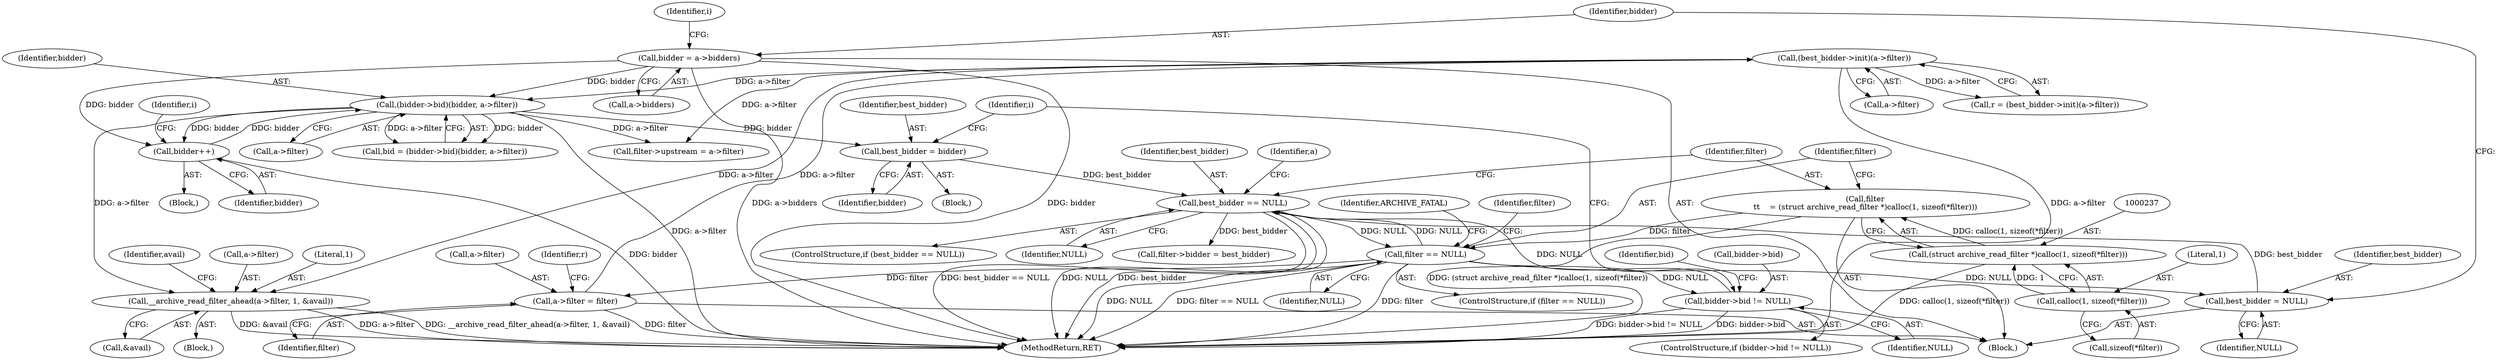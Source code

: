 digraph "0_libarchive_6e06b1c89dd0d16f74894eac4cfc1327a06ee4a0@API" {
"1000192" [label="(Call,__archive_read_filter_ahead(a->filter, 1, &avail))"];
"1000273" [label="(Call,(best_bidder->init)(a->filter))"];
"1000266" [label="(Call,a->filter = filter)"];
"1000244" [label="(Call,filter == NULL)"];
"1000234" [label="(Call,filter\n\t\t    = (struct archive_read_filter *)calloc(1, sizeof(*filter)))"];
"1000236" [label="(Call,(struct archive_read_filter *)calloc(1, sizeof(*filter)))"];
"1000238" [label="(Call,calloc(1, sizeof(*filter)))"];
"1000188" [label="(Call,best_bidder == NULL)"];
"1000141" [label="(Call,best_bidder = NULL)"];
"1000184" [label="(Call,best_bidder = bidder)"];
"1000171" [label="(Call,(bidder->bid)(bidder, a->filter))"];
"1000159" [label="(Call,bidder++)"];
"1000144" [label="(Call,bidder = a->bidders)"];
"1000163" [label="(Call,bidder->bid != NULL)"];
"1000270" [label="(Identifier,filter)"];
"1000180" [label="(Block,)"];
"1000201" [label="(Identifier,avail)"];
"1000271" [label="(Call,r = (best_bidder->init)(a->filter))"];
"1000266" [label="(Call,a->filter = filter)"];
"1000186" [label="(Identifier,bidder)"];
"1000169" [label="(Call,bid = (bidder->bid)(bidder, a->filter))"];
"1000160" [label="(Identifier,bidder)"];
"1000184" [label="(Call,best_bidder = bidder)"];
"1000143" [label="(Identifier,NULL)"];
"1000146" [label="(Call,a->bidders)"];
"1000151" [label="(Identifier,i)"];
"1000167" [label="(Identifier,NULL)"];
"1000172" [label="(Identifier,bidder)"];
"1000239" [label="(Literal,1)"];
"1000274" [label="(Call,a->filter)"];
"1000273" [label="(Call,(best_bidder->init)(a->filter))"];
"1000193" [label="(Call,a->filter)"];
"1000145" [label="(Identifier,bidder)"];
"1000245" [label="(Identifier,filter)"];
"1000272" [label="(Identifier,r)"];
"1000243" [label="(ControlStructure,if (filter == NULL))"];
"1000246" [label="(Identifier,NULL)"];
"1000240" [label="(Call,sizeof(*filter))"];
"1000248" [label="(Identifier,ARCHIVE_FATAL)"];
"1000297" [label="(MethodReturn,RET)"];
"1000196" [label="(Literal,1)"];
"1000144" [label="(Call,bidder = a->bidders)"];
"1000188" [label="(Call,best_bidder == NULL)"];
"1000234" [label="(Call,filter\n\t\t    = (struct archive_read_filter *)calloc(1, sizeof(*filter)))"];
"1000191" [label="(Block,)"];
"1000189" [label="(Identifier,best_bidder)"];
"1000142" [label="(Identifier,best_bidder)"];
"1000235" [label="(Identifier,filter)"];
"1000124" [label="(Block,)"];
"1000187" [label="(ControlStructure,if (best_bidder == NULL))"];
"1000164" [label="(Call,bidder->bid)"];
"1000163" [label="(Call,bidder->bid != NULL)"];
"1000159" [label="(Call,bidder++)"];
"1000156" [label="(Block,)"];
"1000185" [label="(Identifier,best_bidder)"];
"1000259" [label="(Call,filter->upstream = a->filter)"];
"1000194" [label="(Identifier,a)"];
"1000170" [label="(Identifier,bid)"];
"1000192" [label="(Call,__archive_read_filter_ahead(a->filter, 1, &avail))"];
"1000244" [label="(Call,filter == NULL)"];
"1000251" [label="(Identifier,filter)"];
"1000238" [label="(Call,calloc(1, sizeof(*filter)))"];
"1000173" [label="(Call,a->filter)"];
"1000236" [label="(Call,(struct archive_read_filter *)calloc(1, sizeof(*filter)))"];
"1000158" [label="(Identifier,i)"];
"1000141" [label="(Call,best_bidder = NULL)"];
"1000197" [label="(Call,&avail)"];
"1000171" [label="(Call,(bidder->bid)(bidder, a->filter))"];
"1000190" [label="(Identifier,NULL)"];
"1000162" [label="(ControlStructure,if (bidder->bid != NULL))"];
"1000249" [label="(Call,filter->bidder = best_bidder)"];
"1000267" [label="(Call,a->filter)"];
"1000154" [label="(Identifier,i)"];
"1000192" -> "1000191"  [label="AST: "];
"1000192" -> "1000197"  [label="CFG: "];
"1000193" -> "1000192"  [label="AST: "];
"1000196" -> "1000192"  [label="AST: "];
"1000197" -> "1000192"  [label="AST: "];
"1000201" -> "1000192"  [label="CFG: "];
"1000192" -> "1000297"  [label="DDG: &avail"];
"1000192" -> "1000297"  [label="DDG: a->filter"];
"1000192" -> "1000297"  [label="DDG: __archive_read_filter_ahead(a->filter, 1, &avail)"];
"1000273" -> "1000192"  [label="DDG: a->filter"];
"1000171" -> "1000192"  [label="DDG: a->filter"];
"1000273" -> "1000271"  [label="AST: "];
"1000273" -> "1000274"  [label="CFG: "];
"1000274" -> "1000273"  [label="AST: "];
"1000271" -> "1000273"  [label="CFG: "];
"1000273" -> "1000297"  [label="DDG: a->filter"];
"1000273" -> "1000171"  [label="DDG: a->filter"];
"1000273" -> "1000259"  [label="DDG: a->filter"];
"1000273" -> "1000271"  [label="DDG: a->filter"];
"1000266" -> "1000273"  [label="DDG: a->filter"];
"1000266" -> "1000124"  [label="AST: "];
"1000266" -> "1000270"  [label="CFG: "];
"1000267" -> "1000266"  [label="AST: "];
"1000270" -> "1000266"  [label="AST: "];
"1000272" -> "1000266"  [label="CFG: "];
"1000266" -> "1000297"  [label="DDG: filter"];
"1000244" -> "1000266"  [label="DDG: filter"];
"1000244" -> "1000243"  [label="AST: "];
"1000244" -> "1000246"  [label="CFG: "];
"1000245" -> "1000244"  [label="AST: "];
"1000246" -> "1000244"  [label="AST: "];
"1000248" -> "1000244"  [label="CFG: "];
"1000251" -> "1000244"  [label="CFG: "];
"1000244" -> "1000297"  [label="DDG: filter == NULL"];
"1000244" -> "1000297"  [label="DDG: filter"];
"1000244" -> "1000297"  [label="DDG: NULL"];
"1000244" -> "1000141"  [label="DDG: NULL"];
"1000244" -> "1000163"  [label="DDG: NULL"];
"1000244" -> "1000188"  [label="DDG: NULL"];
"1000234" -> "1000244"  [label="DDG: filter"];
"1000188" -> "1000244"  [label="DDG: NULL"];
"1000234" -> "1000124"  [label="AST: "];
"1000234" -> "1000236"  [label="CFG: "];
"1000235" -> "1000234"  [label="AST: "];
"1000236" -> "1000234"  [label="AST: "];
"1000245" -> "1000234"  [label="CFG: "];
"1000234" -> "1000297"  [label="DDG: (struct archive_read_filter *)calloc(1, sizeof(*filter))"];
"1000236" -> "1000234"  [label="DDG: calloc(1, sizeof(*filter))"];
"1000236" -> "1000238"  [label="CFG: "];
"1000237" -> "1000236"  [label="AST: "];
"1000238" -> "1000236"  [label="AST: "];
"1000236" -> "1000297"  [label="DDG: calloc(1, sizeof(*filter))"];
"1000238" -> "1000236"  [label="DDG: 1"];
"1000238" -> "1000240"  [label="CFG: "];
"1000239" -> "1000238"  [label="AST: "];
"1000240" -> "1000238"  [label="AST: "];
"1000188" -> "1000187"  [label="AST: "];
"1000188" -> "1000190"  [label="CFG: "];
"1000189" -> "1000188"  [label="AST: "];
"1000190" -> "1000188"  [label="AST: "];
"1000194" -> "1000188"  [label="CFG: "];
"1000235" -> "1000188"  [label="CFG: "];
"1000188" -> "1000297"  [label="DDG: best_bidder == NULL"];
"1000188" -> "1000297"  [label="DDG: NULL"];
"1000188" -> "1000297"  [label="DDG: best_bidder"];
"1000141" -> "1000188"  [label="DDG: best_bidder"];
"1000184" -> "1000188"  [label="DDG: best_bidder"];
"1000163" -> "1000188"  [label="DDG: NULL"];
"1000188" -> "1000249"  [label="DDG: best_bidder"];
"1000141" -> "1000124"  [label="AST: "];
"1000141" -> "1000143"  [label="CFG: "];
"1000142" -> "1000141"  [label="AST: "];
"1000143" -> "1000141"  [label="AST: "];
"1000145" -> "1000141"  [label="CFG: "];
"1000184" -> "1000180"  [label="AST: "];
"1000184" -> "1000186"  [label="CFG: "];
"1000185" -> "1000184"  [label="AST: "];
"1000186" -> "1000184"  [label="AST: "];
"1000158" -> "1000184"  [label="CFG: "];
"1000171" -> "1000184"  [label="DDG: bidder"];
"1000171" -> "1000169"  [label="AST: "];
"1000171" -> "1000173"  [label="CFG: "];
"1000172" -> "1000171"  [label="AST: "];
"1000173" -> "1000171"  [label="AST: "];
"1000169" -> "1000171"  [label="CFG: "];
"1000171" -> "1000297"  [label="DDG: a->filter"];
"1000171" -> "1000159"  [label="DDG: bidder"];
"1000171" -> "1000169"  [label="DDG: bidder"];
"1000171" -> "1000169"  [label="DDG: a->filter"];
"1000159" -> "1000171"  [label="DDG: bidder"];
"1000144" -> "1000171"  [label="DDG: bidder"];
"1000171" -> "1000259"  [label="DDG: a->filter"];
"1000159" -> "1000156"  [label="AST: "];
"1000159" -> "1000160"  [label="CFG: "];
"1000160" -> "1000159"  [label="AST: "];
"1000154" -> "1000159"  [label="CFG: "];
"1000159" -> "1000297"  [label="DDG: bidder"];
"1000144" -> "1000159"  [label="DDG: bidder"];
"1000144" -> "1000124"  [label="AST: "];
"1000144" -> "1000146"  [label="CFG: "];
"1000145" -> "1000144"  [label="AST: "];
"1000146" -> "1000144"  [label="AST: "];
"1000151" -> "1000144"  [label="CFG: "];
"1000144" -> "1000297"  [label="DDG: bidder"];
"1000144" -> "1000297"  [label="DDG: a->bidders"];
"1000163" -> "1000162"  [label="AST: "];
"1000163" -> "1000167"  [label="CFG: "];
"1000164" -> "1000163"  [label="AST: "];
"1000167" -> "1000163"  [label="AST: "];
"1000170" -> "1000163"  [label="CFG: "];
"1000158" -> "1000163"  [label="CFG: "];
"1000163" -> "1000297"  [label="DDG: bidder->bid"];
"1000163" -> "1000297"  [label="DDG: bidder->bid != NULL"];
}
